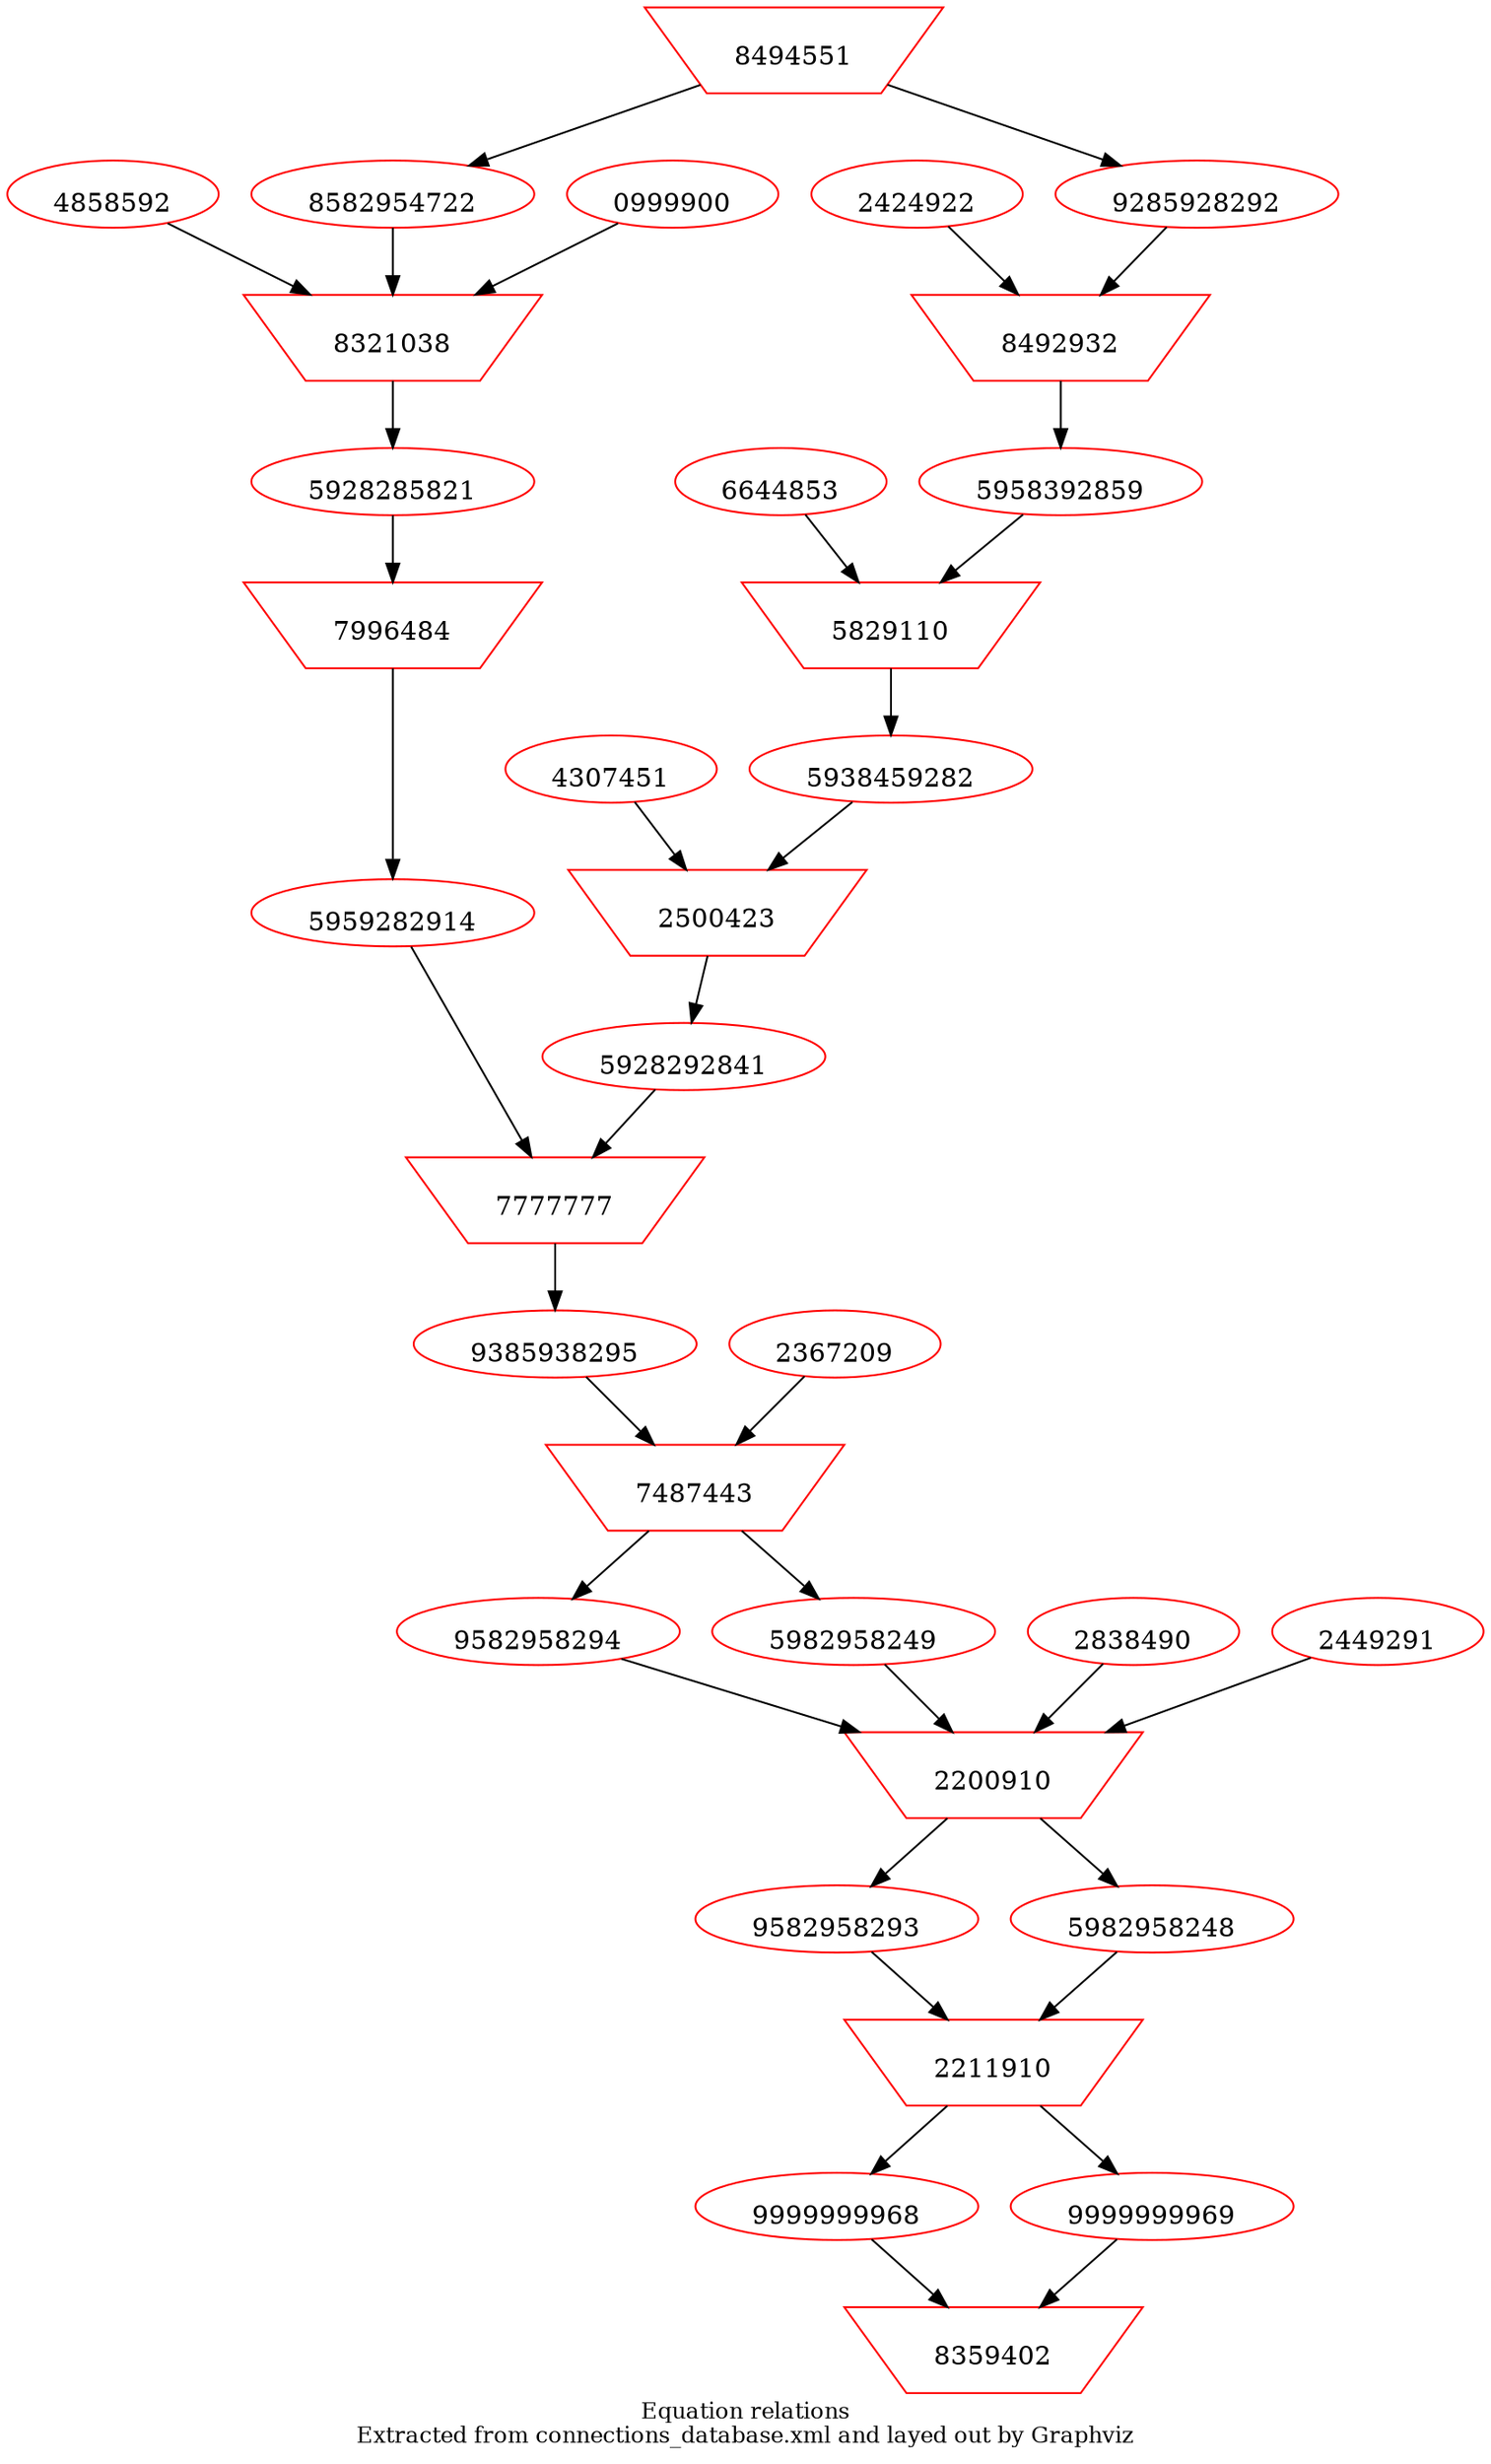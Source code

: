 # Graphviz
# date created: 20150805
# Command to produce output:
# neato -Tsvg thisfile.gv > out.svg
# http://www.graphviz.org/Gallery/directed/traffic_lights.gv.txt
# http://www.graphviz.org/content/traffic_lights
digraph physicsEquations {
overlap=false;
label="Equation relations\nExtracted from connections_database.xml and layed out by Graphviz";
fontsize=12;
4858592 [shape=ellipse,color=red,image="/Users/benpayne/version_controlled/proofofconcept/lib/images_feed_png/4858592.png",labelloc=b,URL="http://feed.com"];
0999900 [shape=ellipse,color=red,image="/Users/benpayne/version_controlled/proofofconcept/lib/images_feed_png/0999900.png",labelloc=b,URL="http://feed.com"];
2424922 [shape=ellipse,color=red,image="/Users/benpayne/version_controlled/proofofconcept/lib/images_feed_png/2424922.png",labelloc=b,URL="http://feed.com"];
4307451 [shape=ellipse,color=red,image="/Users/benpayne/version_controlled/proofofconcept/lib/images_feed_png/4307451.png",labelloc=b,URL="http://feed.com"];
2838490 [shape=ellipse,color=red,image="/Users/benpayne/version_controlled/proofofconcept/lib/images_feed_png/2838490.png",labelloc=b,URL="http://feed.com"];
6644853 [shape=ellipse,color=red,image="/Users/benpayne/version_controlled/proofofconcept/lib/images_feed_png/6644853.png",labelloc=b,URL="http://feed.com"];
2367209 [shape=ellipse,color=red,image="/Users/benpayne/version_controlled/proofofconcept/lib/images_feed_png/2367209.png",labelloc=b,URL="http://feed.com"];
2449291 [shape=ellipse,color=red,image="/Users/benpayne/version_controlled/proofofconcept/lib/images_feed_png/2449291.png",labelloc=b,URL="http://feed.com"];
9582958293 [shape=ellipse,color=red,image="/Users/benpayne/version_controlled/proofofconcept/lib/images_expression_png/9582958293.png",labelloc=b,URL="http://expre.com"];
9582958294 [shape=ellipse,color=red,image="/Users/benpayne/version_controlled/proofofconcept/lib/images_expression_png/9582958294.png",labelloc=b,URL="http://expre.com"];
5959282914 [shape=ellipse,color=red,image="/Users/benpayne/version_controlled/proofofconcept/lib/images_expression_png/5959282914.png",labelloc=b,URL="http://expre.com"];
9285928292 [shape=ellipse,color=red,image="/Users/benpayne/version_controlled/proofofconcept/lib/images_expression_png/9285928292.png",labelloc=b,URL="http://expre.com"];
5938459282 [shape=ellipse,color=red,image="/Users/benpayne/version_controlled/proofofconcept/lib/images_expression_png/5938459282.png",labelloc=b,URL="http://expre.com"];
5928292841 [shape=ellipse,color=red,image="/Users/benpayne/version_controlled/proofofconcept/lib/images_expression_png/5928292841.png",labelloc=b,URL="http://expre.com"];
5928285821 [shape=ellipse,color=red,image="/Users/benpayne/version_controlled/proofofconcept/lib/images_expression_png/5928285821.png",labelloc=b,URL="http://expre.com"];
5982958248 [shape=ellipse,color=red,image="/Users/benpayne/version_controlled/proofofconcept/lib/images_expression_png/5982958248.png",labelloc=b,URL="http://expre.com"];
5982958249 [shape=ellipse,color=red,image="/Users/benpayne/version_controlled/proofofconcept/lib/images_expression_png/5982958249.png",labelloc=b,URL="http://expre.com"];
9999999968 [shape=ellipse,color=red,image="/Users/benpayne/version_controlled/proofofconcept/lib/images_expression_png/9999999968.png",labelloc=b,URL="http://expre.com"];
9999999969 [shape=ellipse,color=red,image="/Users/benpayne/version_controlled/proofofconcept/lib/images_expression_png/9999999969.png",labelloc=b,URL="http://expre.com"];
5958392859 [shape=ellipse,color=red,image="/Users/benpayne/version_controlled/proofofconcept/lib/images_expression_png/5958392859.png",labelloc=b,URL="http://expre.com"];
8582954722 [shape=ellipse,color=red,image="/Users/benpayne/version_controlled/proofofconcept/lib/images_expression_png/8582954722.png",labelloc=b,URL="http://expre.com"];
9385938295 [shape=ellipse,color=red,image="/Users/benpayne/version_controlled/proofofconcept/lib/images_expression_png/9385938295.png",labelloc=b,URL="http://expre.com"];
7777777 [shape=invtrapezium,color=red,image="/Users/benpayne/version_controlled/proofofconcept/lib/images_infrule_png/LHSofEqXeqLHSofEqY.png",labelloc=b,URL="http://infrule.com"];
8321038 [shape=invtrapezium,color=red,image="/Users/benpayne/version_controlled/proofofconcept/lib/images_infrule_png/subXforY.png",labelloc=b,URL="http://infrule.com"];
8359402 [shape=invtrapezium,color=red,image="/Users/benpayne/version_controlled/proofofconcept/lib/images_infrule_png/declareFinalEq.png",labelloc=b,URL="http://infrule.com"];
2211910 [shape=invtrapezium,color=red,image="/Users/benpayne/version_controlled/proofofconcept/lib/images_infrule_png/simplify.png",labelloc=b,URL="http://infrule.com"];
8492932 [shape=invtrapezium,color=red,image="/Users/benpayne/version_controlled/proofofconcept/lib/images_infrule_png/dividebothsidesby.png",labelloc=b,URL="http://infrule.com"];
7996484 [shape=invtrapezium,color=red,image="/Users/benpayne/version_controlled/proofofconcept/lib/images_infrule_png/simplify.png",labelloc=b,URL="http://infrule.com"];
5829110 [shape=invtrapezium,color=red,image="/Users/benpayne/version_controlled/proofofconcept/lib/images_infrule_png/subtractXfromBothSides.png",labelloc=b,URL="http://infrule.com"];
2500423 [shape=invtrapezium,color=red,image="/Users/benpayne/version_controlled/proofofconcept/lib/images_infrule_png/addXtoBothSides.png",labelloc=b,URL="http://infrule.com"];
7487443 [shape=invtrapezium,color=red,image="/Users/benpayne/version_controlled/proofofconcept/lib/images_infrule_png/raiseBothSidesToPower.png",labelloc=b,URL="http://infrule.com"];
8494551 [shape=invtrapezium,color=red,image="/Users/benpayne/version_controlled/proofofconcept/lib/images_infrule_png/declareInitialEq.png",labelloc=b,URL="http://infrule.com"];
2200910 [shape=invtrapezium,color=red,image="/Users/benpayne/version_controlled/proofofconcept/lib/images_infrule_png/subtractXfromBothSides.png",labelloc=b,URL="http://infrule.com"];
8494551 -> 9285928292;
8494551 -> 8582954722;
2424922 -> 8492932;
9285928292 -> 8492932;
8492932 -> 5958392859;
6644853 -> 5829110;
5958392859 -> 5829110;
5829110 -> 5938459282;
4307451 -> 2500423;
5938459282 -> 2500423;
2500423 -> 5928292841;
4858592 -> 8321038;
0999900 -> 8321038;
8582954722 -> 8321038;
8321038 -> 5928285821;
5928285821 -> 7996484;
7996484 -> 5959282914;
5928292841 -> 7777777;
5959282914 -> 7777777;
7777777 -> 9385938295;
2367209 -> 7487443;
9385938295 -> 7487443;
7487443 -> 9582958294;
7487443 -> 5982958249;
2838490 -> 2200910;
9582958294 -> 2200910;
2200910 -> 9582958293;
9582958293 -> 2211910;
2211910 -> 9999999969;
2449291 -> 2200910;
5982958249 -> 2200910;
2200910 -> 5982958248;
5982958248 -> 2211910;
2211910 -> 9999999968;
9999999969 -> 8359402;
9999999968 -> 8359402;
}
